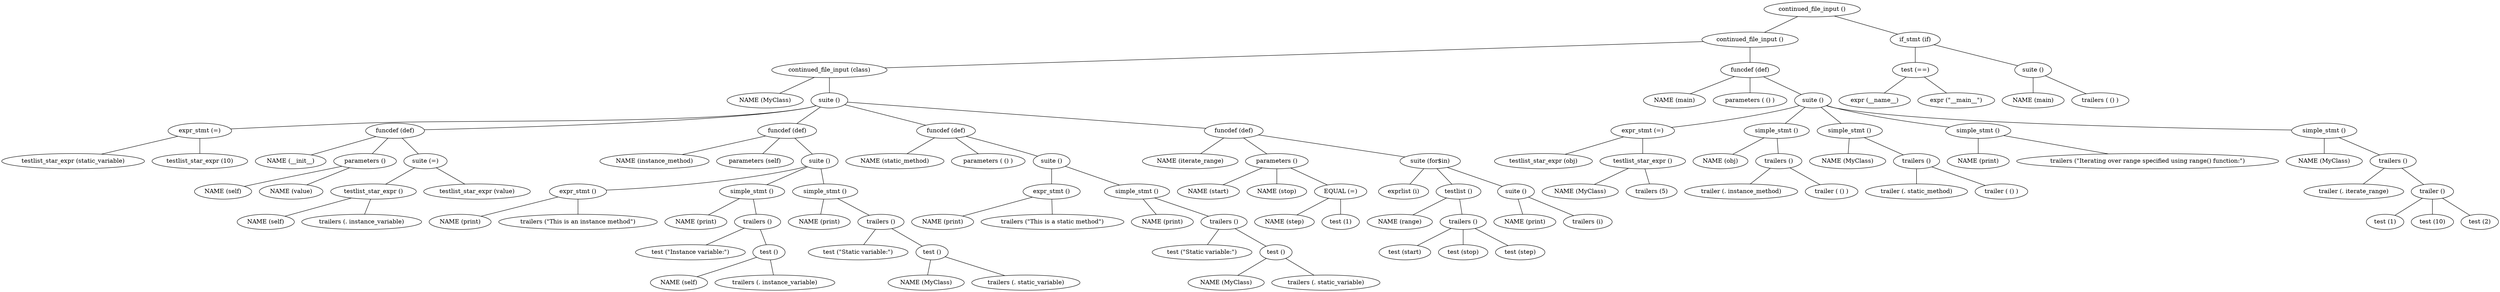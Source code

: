 Graph {
node1 [label="continued_file_input ()"];
node2 [label="continued_file_input ()"];
node3 [label="continued_file_input (class)"];
node4 [label="NAME (MyClass)"];
node5 [label="suite ()"];
node6 [label="expr_stmt (=)"];
node7 [label="testlist_star_expr (static_variable)"];
node8 [label="testlist_star_expr (10)"];
node9 [label="funcdef (def)"];
node10 [label="NAME (__init__)"];
node11 [label="parameters ()"];
node12 [label="NAME (self)"];
node13 [label="NAME (value)"];
node14 [label="suite (=)"];
node15 [label="testlist_star_expr ()"];
node16 [label="NAME (self)"];
node17 [label="trailers (. instance_variable)"];
node18 [label="testlist_star_expr (value)"];
node19 [label="funcdef (def)"];
node20 [label="NAME (instance_method)"];
node21 [label="parameters (self)"];
node22 [label="suite ()"];
node23 [label="expr_stmt ()"];
node24 [label="NAME (print)"];
node25 [label="trailers (&quot;This is an instance method&quot;)"];
node26 [label="simple_stmt ()"];
node27 [label="NAME (print)"];
node28 [label="trailers ()"];
node29 [label="test (&quot;Instance variable:&quot;)"];
node30 [label="test ()"];
node31 [label="NAME (self)"];
node32 [label="trailers (. instance_variable)"];
node33 [label="simple_stmt ()"];
node34 [label="NAME (print)"];
node35 [label="trailers ()"];
node36 [label="test (&quot;Static variable:&quot;)"];
node37 [label="test ()"];
node38 [label="NAME (MyClass)"];
node39 [label="trailers (. static_variable)"];
node40 [label="funcdef (def)"];
node41 [label="NAME (static_method)"];
node42 [label="parameters ( () )"];
node43 [label="suite ()"];
node44 [label="expr_stmt ()"];
node45 [label="NAME (print)"];
node46 [label="trailers (&quot;This is a static method&quot;)"];
node47 [label="simple_stmt ()"];
node48 [label="NAME (print)"];
node49 [label="trailers ()"];
node50 [label="test (&quot;Static variable:&quot;)"];
node51 [label="test ()"];
node52 [label="NAME (MyClass)"];
node53 [label="trailers (. static_variable)"];
node54 [label="funcdef (def)"];
node55 [label="NAME (iterate_range)"];
node56 [label="parameters ()"];
node57 [label="NAME (start)"];
node58 [label="NAME (stop)"];
node59 [label="EQUAL (=)"];
node60 [label="NAME (step)"];
node61 [label="test (1)"];
node62 [label="suite (for$in)"];
node63 [label="exprlist (i)"];
node64 [label="testlist ()"];
node65 [label="NAME (range)"];
node66 [label="trailers ()"];
node67 [label="test (start)"];
node68 [label="test (stop)"];
node69 [label="test (step)"];
node70 [label="suite ()"];
node71 [label="NAME (print)"];
node72 [label="trailers (i)"];
node73 [label="funcdef (def)"];
node74 [label="NAME (main)"];
node75 [label="parameters ( () )"];
node76 [label="suite ()"];
node77 [label="expr_stmt (=)"];
node78 [label="testlist_star_expr (obj)"];
node79 [label="testlist_star_expr ()"];
node80 [label="NAME (MyClass)"];
node81 [label="trailers (5)"];
node82 [label="simple_stmt ()"];
node83 [label="NAME (obj)"];
node84 [label="trailers ()"];
node85 [label="trailer (. instance_method)"];
node86 [label="trailer ( () )"];
node87 [label="simple_stmt ()"];
node88 [label="NAME (MyClass)"];
node89 [label="trailers ()"];
node90 [label="trailer (. static_method)"];
node91 [label="trailer ( () )"];
node92 [label="simple_stmt ()"];
node93 [label="NAME (print)"];
node94 [label="trailers (&quot;Iterating over range specified using range() function:&quot;)"];
node95 [label="simple_stmt ()"];
node96 [label="NAME (MyClass)"];
node97 [label="trailers ()"];
node98 [label="trailer (. iterate_range)"];
node99 [label="trailer ()"];
node100 [label="test (1)"];
node101 [label="test (10)"];
node102 [label="test (2)"];
node103 [label="if_stmt (if)"];
node104 [label="test (==)"];
node105 [label="expr (__name__)"];
node106 [label="expr (&quot;__main__&quot;)"];
node107 [label="suite ()"];
node108 [label="NAME (main)"];
node109 [label="trailers ( () )"];

node1 -- node2;
node2 -- node3;
node3 -- node4;
node3 -- node5;
node5 -- node6;
node6 -- node7;
node6 -- node8;
node5 -- node9;
node9 -- node10;
node9 -- node11;
node11 -- node12;
node11 -- node13;
node9 -- node14;
node14 -- node15;
node15 -- node16;
node15 -- node17;
node14 -- node18;
node5 -- node19;
node19 -- node20;
node19 -- node21;
node19 -- node22;
node22 -- node23;
node23 -- node24;
node23 -- node25;
node22 -- node26;
node26 -- node27;
node26 -- node28;
node28 -- node29;
node28 -- node30;
node30 -- node31;
node30 -- node32;
node22 -- node33;
node33 -- node34;
node33 -- node35;
node35 -- node36;
node35 -- node37;
node37 -- node38;
node37 -- node39;
node5 -- node40;
node40 -- node41;
node40 -- node42;
node40 -- node43;
node43 -- node44;
node44 -- node45;
node44 -- node46;
node43 -- node47;
node47 -- node48;
node47 -- node49;
node49 -- node50;
node49 -- node51;
node51 -- node52;
node51 -- node53;
node5 -- node54;
node54 -- node55;
node54 -- node56;
node56 -- node57;
node56 -- node58;
node56 -- node59;
node59 -- node60;
node59 -- node61;
node54 -- node62;
node62 -- node63;
node62 -- node64;
node64 -- node65;
node64 -- node66;
node66 -- node67;
node66 -- node68;
node66 -- node69;
node62 -- node70;
node70 -- node71;
node70 -- node72;
node2 -- node73;
node73 -- node74;
node73 -- node75;
node73 -- node76;
node76 -- node77;
node77 -- node78;
node77 -- node79;
node79 -- node80;
node79 -- node81;
node76 -- node82;
node82 -- node83;
node82 -- node84;
node84 -- node85;
node84 -- node86;
node76 -- node87;
node87 -- node88;
node87 -- node89;
node89 -- node90;
node89 -- node91;
node76 -- node92;
node92 -- node93;
node92 -- node94;
node76 -- node95;
node95 -- node96;
node95 -- node97;
node97 -- node98;
node97 -- node99;
node99 -- node100;
node99 -- node101;
node99 -- node102;
node1 -- node103;
node103 -- node104;
node104 -- node105;
node104 -- node106;
node103 -- node107;
node107 -- node108;
node107 -- node109;

}
